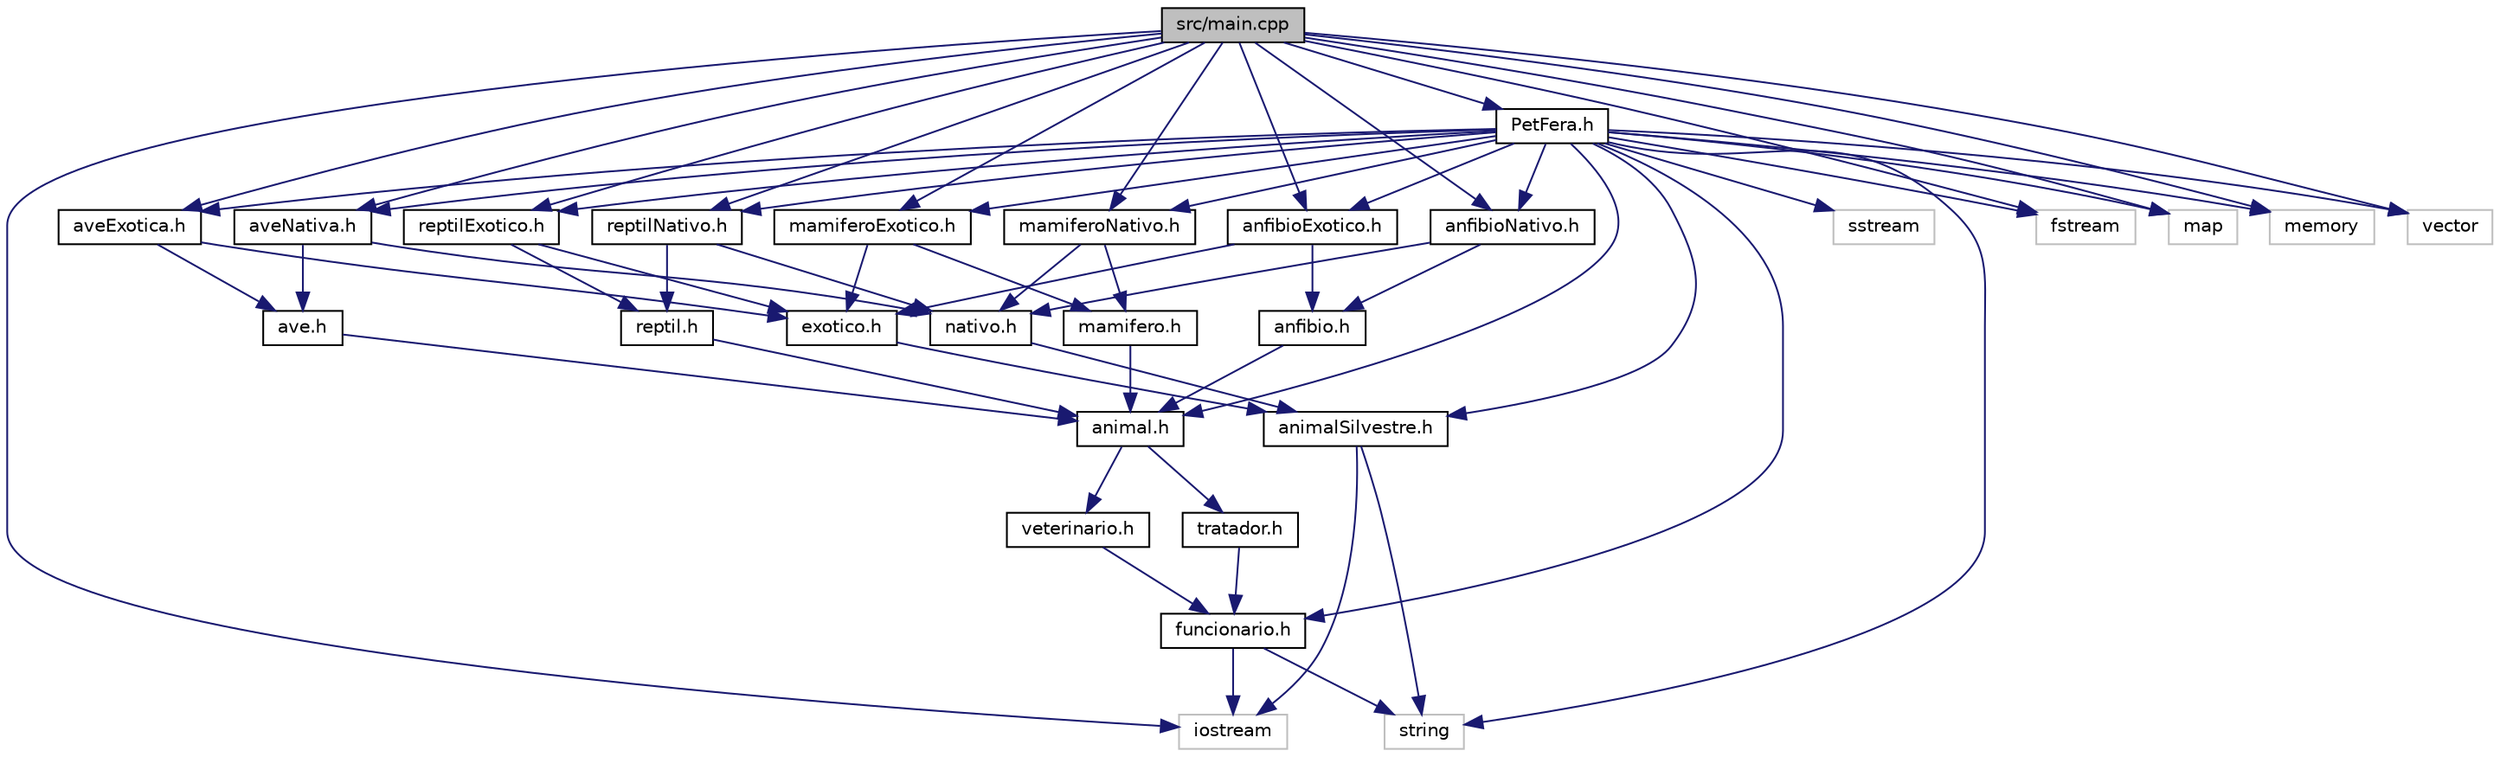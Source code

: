 digraph "src/main.cpp"
{
  edge [fontname="Helvetica",fontsize="10",labelfontname="Helvetica",labelfontsize="10"];
  node [fontname="Helvetica",fontsize="10",shape=record];
  Node1 [label="src/main.cpp",height=0.2,width=0.4,color="black", fillcolor="grey75", style="filled", fontcolor="black"];
  Node1 -> Node2 [color="midnightblue",fontsize="10",style="solid"];
  Node2 [label="iostream",height=0.2,width=0.4,color="grey75", fillcolor="white", style="filled"];
  Node1 -> Node3 [color="midnightblue",fontsize="10",style="solid"];
  Node3 [label="fstream",height=0.2,width=0.4,color="grey75", fillcolor="white", style="filled"];
  Node1 -> Node4 [color="midnightblue",fontsize="10",style="solid"];
  Node4 [label="map",height=0.2,width=0.4,color="grey75", fillcolor="white", style="filled"];
  Node1 -> Node5 [color="midnightblue",fontsize="10",style="solid"];
  Node5 [label="memory",height=0.2,width=0.4,color="grey75", fillcolor="white", style="filled"];
  Node1 -> Node6 [color="midnightblue",fontsize="10",style="solid"];
  Node6 [label="vector",height=0.2,width=0.4,color="grey75", fillcolor="white", style="filled"];
  Node1 -> Node7 [color="midnightblue",fontsize="10",style="solid"];
  Node7 [label="anfibioExotico.h",height=0.2,width=0.4,color="black", fillcolor="white", style="filled",URL="$anfibioExotico_8h.html"];
  Node7 -> Node8 [color="midnightblue",fontsize="10",style="solid"];
  Node8 [label="anfibio.h",height=0.2,width=0.4,color="black", fillcolor="white", style="filled",URL="$anfibio_8h.html"];
  Node8 -> Node9 [color="midnightblue",fontsize="10",style="solid"];
  Node9 [label="animal.h",height=0.2,width=0.4,color="black", fillcolor="white", style="filled",URL="$animal_8h.html"];
  Node9 -> Node10 [color="midnightblue",fontsize="10",style="solid"];
  Node10 [label="veterinario.h",height=0.2,width=0.4,color="black", fillcolor="white", style="filled",URL="$veterinario_8h.html"];
  Node10 -> Node11 [color="midnightblue",fontsize="10",style="solid"];
  Node11 [label="funcionario.h",height=0.2,width=0.4,color="black", fillcolor="white", style="filled",URL="$funcionario_8h.html"];
  Node11 -> Node12 [color="midnightblue",fontsize="10",style="solid"];
  Node12 [label="string",height=0.2,width=0.4,color="grey75", fillcolor="white", style="filled"];
  Node11 -> Node2 [color="midnightblue",fontsize="10",style="solid"];
  Node9 -> Node13 [color="midnightblue",fontsize="10",style="solid"];
  Node13 [label="tratador.h",height=0.2,width=0.4,color="black", fillcolor="white", style="filled",URL="$tratador_8h.html"];
  Node13 -> Node11 [color="midnightblue",fontsize="10",style="solid"];
  Node7 -> Node14 [color="midnightblue",fontsize="10",style="solid"];
  Node14 [label="exotico.h",height=0.2,width=0.4,color="black", fillcolor="white", style="filled",URL="$exotico_8h.html"];
  Node14 -> Node15 [color="midnightblue",fontsize="10",style="solid"];
  Node15 [label="animalSilvestre.h",height=0.2,width=0.4,color="black", fillcolor="white", style="filled",URL="$animalSilvestre_8h.html"];
  Node15 -> Node12 [color="midnightblue",fontsize="10",style="solid"];
  Node15 -> Node2 [color="midnightblue",fontsize="10",style="solid"];
  Node1 -> Node16 [color="midnightblue",fontsize="10",style="solid"];
  Node16 [label="anfibioNativo.h",height=0.2,width=0.4,color="black", fillcolor="white", style="filled",URL="$anfibioNativo_8h.html"];
  Node16 -> Node8 [color="midnightblue",fontsize="10",style="solid"];
  Node16 -> Node17 [color="midnightblue",fontsize="10",style="solid"];
  Node17 [label="nativo.h",height=0.2,width=0.4,color="black", fillcolor="white", style="filled",URL="$nativo_8h.html"];
  Node17 -> Node15 [color="midnightblue",fontsize="10",style="solid"];
  Node1 -> Node18 [color="midnightblue",fontsize="10",style="solid"];
  Node18 [label="mamiferoExotico.h",height=0.2,width=0.4,color="black", fillcolor="white", style="filled",URL="$mamiferoExotico_8h.html"];
  Node18 -> Node19 [color="midnightblue",fontsize="10",style="solid"];
  Node19 [label="mamifero.h",height=0.2,width=0.4,color="black", fillcolor="white", style="filled",URL="$mamifero_8h.html"];
  Node19 -> Node9 [color="midnightblue",fontsize="10",style="solid"];
  Node18 -> Node14 [color="midnightblue",fontsize="10",style="solid"];
  Node1 -> Node20 [color="midnightblue",fontsize="10",style="solid"];
  Node20 [label="mamiferoNativo.h",height=0.2,width=0.4,color="black", fillcolor="white", style="filled",URL="$mamiferoNativo_8h.html"];
  Node20 -> Node19 [color="midnightblue",fontsize="10",style="solid"];
  Node20 -> Node17 [color="midnightblue",fontsize="10",style="solid"];
  Node1 -> Node21 [color="midnightblue",fontsize="10",style="solid"];
  Node21 [label="reptilExotico.h",height=0.2,width=0.4,color="black", fillcolor="white", style="filled",URL="$reptilExotico_8h.html"];
  Node21 -> Node22 [color="midnightblue",fontsize="10",style="solid"];
  Node22 [label="reptil.h",height=0.2,width=0.4,color="black", fillcolor="white", style="filled",URL="$reptil_8h.html"];
  Node22 -> Node9 [color="midnightblue",fontsize="10",style="solid"];
  Node21 -> Node14 [color="midnightblue",fontsize="10",style="solid"];
  Node1 -> Node23 [color="midnightblue",fontsize="10",style="solid"];
  Node23 [label="reptilNativo.h",height=0.2,width=0.4,color="black", fillcolor="white", style="filled",URL="$reptilNativo_8h.html"];
  Node23 -> Node22 [color="midnightblue",fontsize="10",style="solid"];
  Node23 -> Node17 [color="midnightblue",fontsize="10",style="solid"];
  Node1 -> Node24 [color="midnightblue",fontsize="10",style="solid"];
  Node24 [label="aveNativa.h",height=0.2,width=0.4,color="black", fillcolor="white", style="filled",URL="$aveNativa_8h.html"];
  Node24 -> Node25 [color="midnightblue",fontsize="10",style="solid"];
  Node25 [label="ave.h",height=0.2,width=0.4,color="black", fillcolor="white", style="filled",URL="$ave_8h.html"];
  Node25 -> Node9 [color="midnightblue",fontsize="10",style="solid"];
  Node24 -> Node17 [color="midnightblue",fontsize="10",style="solid"];
  Node1 -> Node26 [color="midnightblue",fontsize="10",style="solid"];
  Node26 [label="aveExotica.h",height=0.2,width=0.4,color="black", fillcolor="white", style="filled",URL="$aveExotica_8h.html"];
  Node26 -> Node14 [color="midnightblue",fontsize="10",style="solid"];
  Node26 -> Node25 [color="midnightblue",fontsize="10",style="solid"];
  Node1 -> Node27 [color="midnightblue",fontsize="10",style="solid"];
  Node27 [label="PetFera.h",height=0.2,width=0.4,color="black", fillcolor="white", style="filled",URL="$PetFera_8h.html"];
  Node27 -> Node5 [color="midnightblue",fontsize="10",style="solid"];
  Node27 -> Node4 [color="midnightblue",fontsize="10",style="solid"];
  Node27 -> Node6 [color="midnightblue",fontsize="10",style="solid"];
  Node27 -> Node3 [color="midnightblue",fontsize="10",style="solid"];
  Node27 -> Node28 [color="midnightblue",fontsize="10",style="solid"];
  Node28 [label="sstream",height=0.2,width=0.4,color="grey75", fillcolor="white", style="filled"];
  Node27 -> Node12 [color="midnightblue",fontsize="10",style="solid"];
  Node27 -> Node15 [color="midnightblue",fontsize="10",style="solid"];
  Node27 -> Node20 [color="midnightblue",fontsize="10",style="solid"];
  Node27 -> Node18 [color="midnightblue",fontsize="10",style="solid"];
  Node27 -> Node26 [color="midnightblue",fontsize="10",style="solid"];
  Node27 -> Node24 [color="midnightblue",fontsize="10",style="solid"];
  Node27 -> Node7 [color="midnightblue",fontsize="10",style="solid"];
  Node27 -> Node16 [color="midnightblue",fontsize="10",style="solid"];
  Node27 -> Node21 [color="midnightblue",fontsize="10",style="solid"];
  Node27 -> Node23 [color="midnightblue",fontsize="10",style="solid"];
  Node27 -> Node9 [color="midnightblue",fontsize="10",style="solid"];
  Node27 -> Node11 [color="midnightblue",fontsize="10",style="solid"];
}
